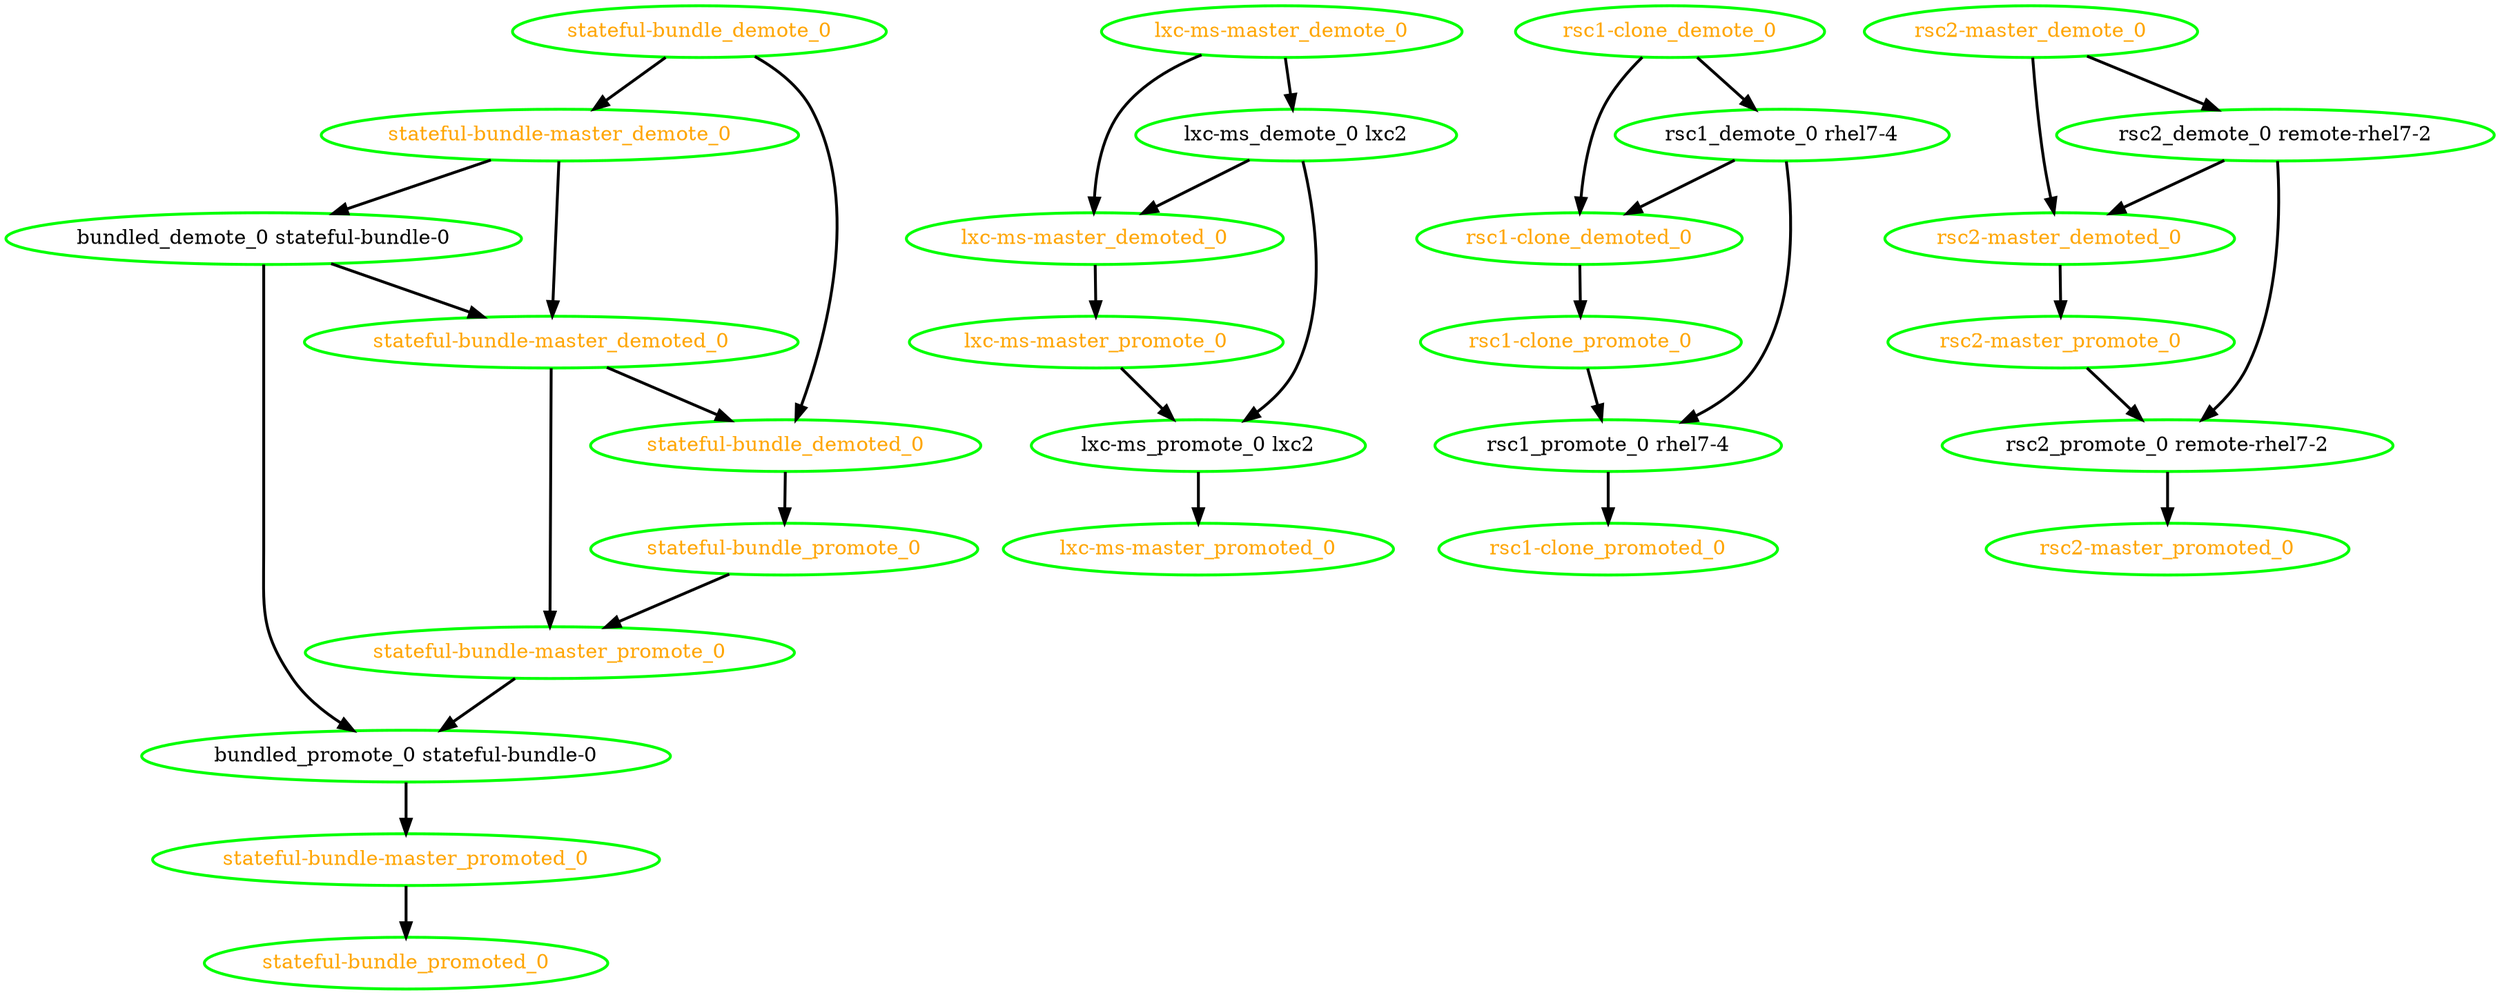  digraph "g" {
"bundled_demote_0 stateful-bundle-0" -> "bundled_promote_0 stateful-bundle-0" [ style = bold]
"bundled_demote_0 stateful-bundle-0" -> "stateful-bundle-master_demoted_0" [ style = bold]
"bundled_demote_0 stateful-bundle-0" [ style=bold color="green" fontcolor="black"]
"bundled_promote_0 stateful-bundle-0" -> "stateful-bundle-master_promoted_0" [ style = bold]
"bundled_promote_0 stateful-bundle-0" [ style=bold color="green" fontcolor="black"]
"lxc-ms-master_demote_0" -> "lxc-ms-master_demoted_0" [ style = bold]
"lxc-ms-master_demote_0" -> "lxc-ms_demote_0 lxc2" [ style = bold]
"lxc-ms-master_demote_0" [ style=bold color="green" fontcolor="orange"]
"lxc-ms-master_demoted_0" -> "lxc-ms-master_promote_0" [ style = bold]
"lxc-ms-master_demoted_0" [ style=bold color="green" fontcolor="orange"]
"lxc-ms-master_promote_0" -> "lxc-ms_promote_0 lxc2" [ style = bold]
"lxc-ms-master_promote_0" [ style=bold color="green" fontcolor="orange"]
"lxc-ms-master_promoted_0" [ style=bold color="green" fontcolor="orange"]
"lxc-ms_demote_0 lxc2" -> "lxc-ms-master_demoted_0" [ style = bold]
"lxc-ms_demote_0 lxc2" -> "lxc-ms_promote_0 lxc2" [ style = bold]
"lxc-ms_demote_0 lxc2" [ style=bold color="green" fontcolor="black"]
"lxc-ms_promote_0 lxc2" -> "lxc-ms-master_promoted_0" [ style = bold]
"lxc-ms_promote_0 lxc2" [ style=bold color="green" fontcolor="black"]
"rsc1-clone_demote_0" -> "rsc1-clone_demoted_0" [ style = bold]
"rsc1-clone_demote_0" -> "rsc1_demote_0 rhel7-4" [ style = bold]
"rsc1-clone_demote_0" [ style=bold color="green" fontcolor="orange"]
"rsc1-clone_demoted_0" -> "rsc1-clone_promote_0" [ style = bold]
"rsc1-clone_demoted_0" [ style=bold color="green" fontcolor="orange"]
"rsc1-clone_promote_0" -> "rsc1_promote_0 rhel7-4" [ style = bold]
"rsc1-clone_promote_0" [ style=bold color="green" fontcolor="orange"]
"rsc1-clone_promoted_0" [ style=bold color="green" fontcolor="orange"]
"rsc1_demote_0 rhel7-4" -> "rsc1-clone_demoted_0" [ style = bold]
"rsc1_demote_0 rhel7-4" -> "rsc1_promote_0 rhel7-4" [ style = bold]
"rsc1_demote_0 rhel7-4" [ style=bold color="green" fontcolor="black"]
"rsc1_promote_0 rhel7-4" -> "rsc1-clone_promoted_0" [ style = bold]
"rsc1_promote_0 rhel7-4" [ style=bold color="green" fontcolor="black"]
"rsc2-master_demote_0" -> "rsc2-master_demoted_0" [ style = bold]
"rsc2-master_demote_0" -> "rsc2_demote_0 remote-rhel7-2" [ style = bold]
"rsc2-master_demote_0" [ style=bold color="green" fontcolor="orange"]
"rsc2-master_demoted_0" -> "rsc2-master_promote_0" [ style = bold]
"rsc2-master_demoted_0" [ style=bold color="green" fontcolor="orange"]
"rsc2-master_promote_0" -> "rsc2_promote_0 remote-rhel7-2" [ style = bold]
"rsc2-master_promote_0" [ style=bold color="green" fontcolor="orange"]
"rsc2-master_promoted_0" [ style=bold color="green" fontcolor="orange"]
"rsc2_demote_0 remote-rhel7-2" -> "rsc2-master_demoted_0" [ style = bold]
"rsc2_demote_0 remote-rhel7-2" -> "rsc2_promote_0 remote-rhel7-2" [ style = bold]
"rsc2_demote_0 remote-rhel7-2" [ style=bold color="green" fontcolor="black"]
"rsc2_promote_0 remote-rhel7-2" -> "rsc2-master_promoted_0" [ style = bold]
"rsc2_promote_0 remote-rhel7-2" [ style=bold color="green" fontcolor="black"]
"stateful-bundle-master_demote_0" -> "bundled_demote_0 stateful-bundle-0" [ style = bold]
"stateful-bundle-master_demote_0" -> "stateful-bundle-master_demoted_0" [ style = bold]
"stateful-bundle-master_demote_0" [ style=bold color="green" fontcolor="orange"]
"stateful-bundle-master_demoted_0" -> "stateful-bundle-master_promote_0" [ style = bold]
"stateful-bundle-master_demoted_0" -> "stateful-bundle_demoted_0" [ style = bold]
"stateful-bundle-master_demoted_0" [ style=bold color="green" fontcolor="orange"]
"stateful-bundle-master_promote_0" -> "bundled_promote_0 stateful-bundle-0" [ style = bold]
"stateful-bundle-master_promote_0" [ style=bold color="green" fontcolor="orange"]
"stateful-bundle-master_promoted_0" -> "stateful-bundle_promoted_0" [ style = bold]
"stateful-bundle-master_promoted_0" [ style=bold color="green" fontcolor="orange"]
"stateful-bundle_demote_0" -> "stateful-bundle-master_demote_0" [ style = bold]
"stateful-bundle_demote_0" -> "stateful-bundle_demoted_0" [ style = bold]
"stateful-bundle_demote_0" [ style=bold color="green" fontcolor="orange"]
"stateful-bundle_demoted_0" -> "stateful-bundle_promote_0" [ style = bold]
"stateful-bundle_demoted_0" [ style=bold color="green" fontcolor="orange"]
"stateful-bundle_promote_0" -> "stateful-bundle-master_promote_0" [ style = bold]
"stateful-bundle_promote_0" [ style=bold color="green" fontcolor="orange"]
"stateful-bundle_promoted_0" [ style=bold color="green" fontcolor="orange"]
}
